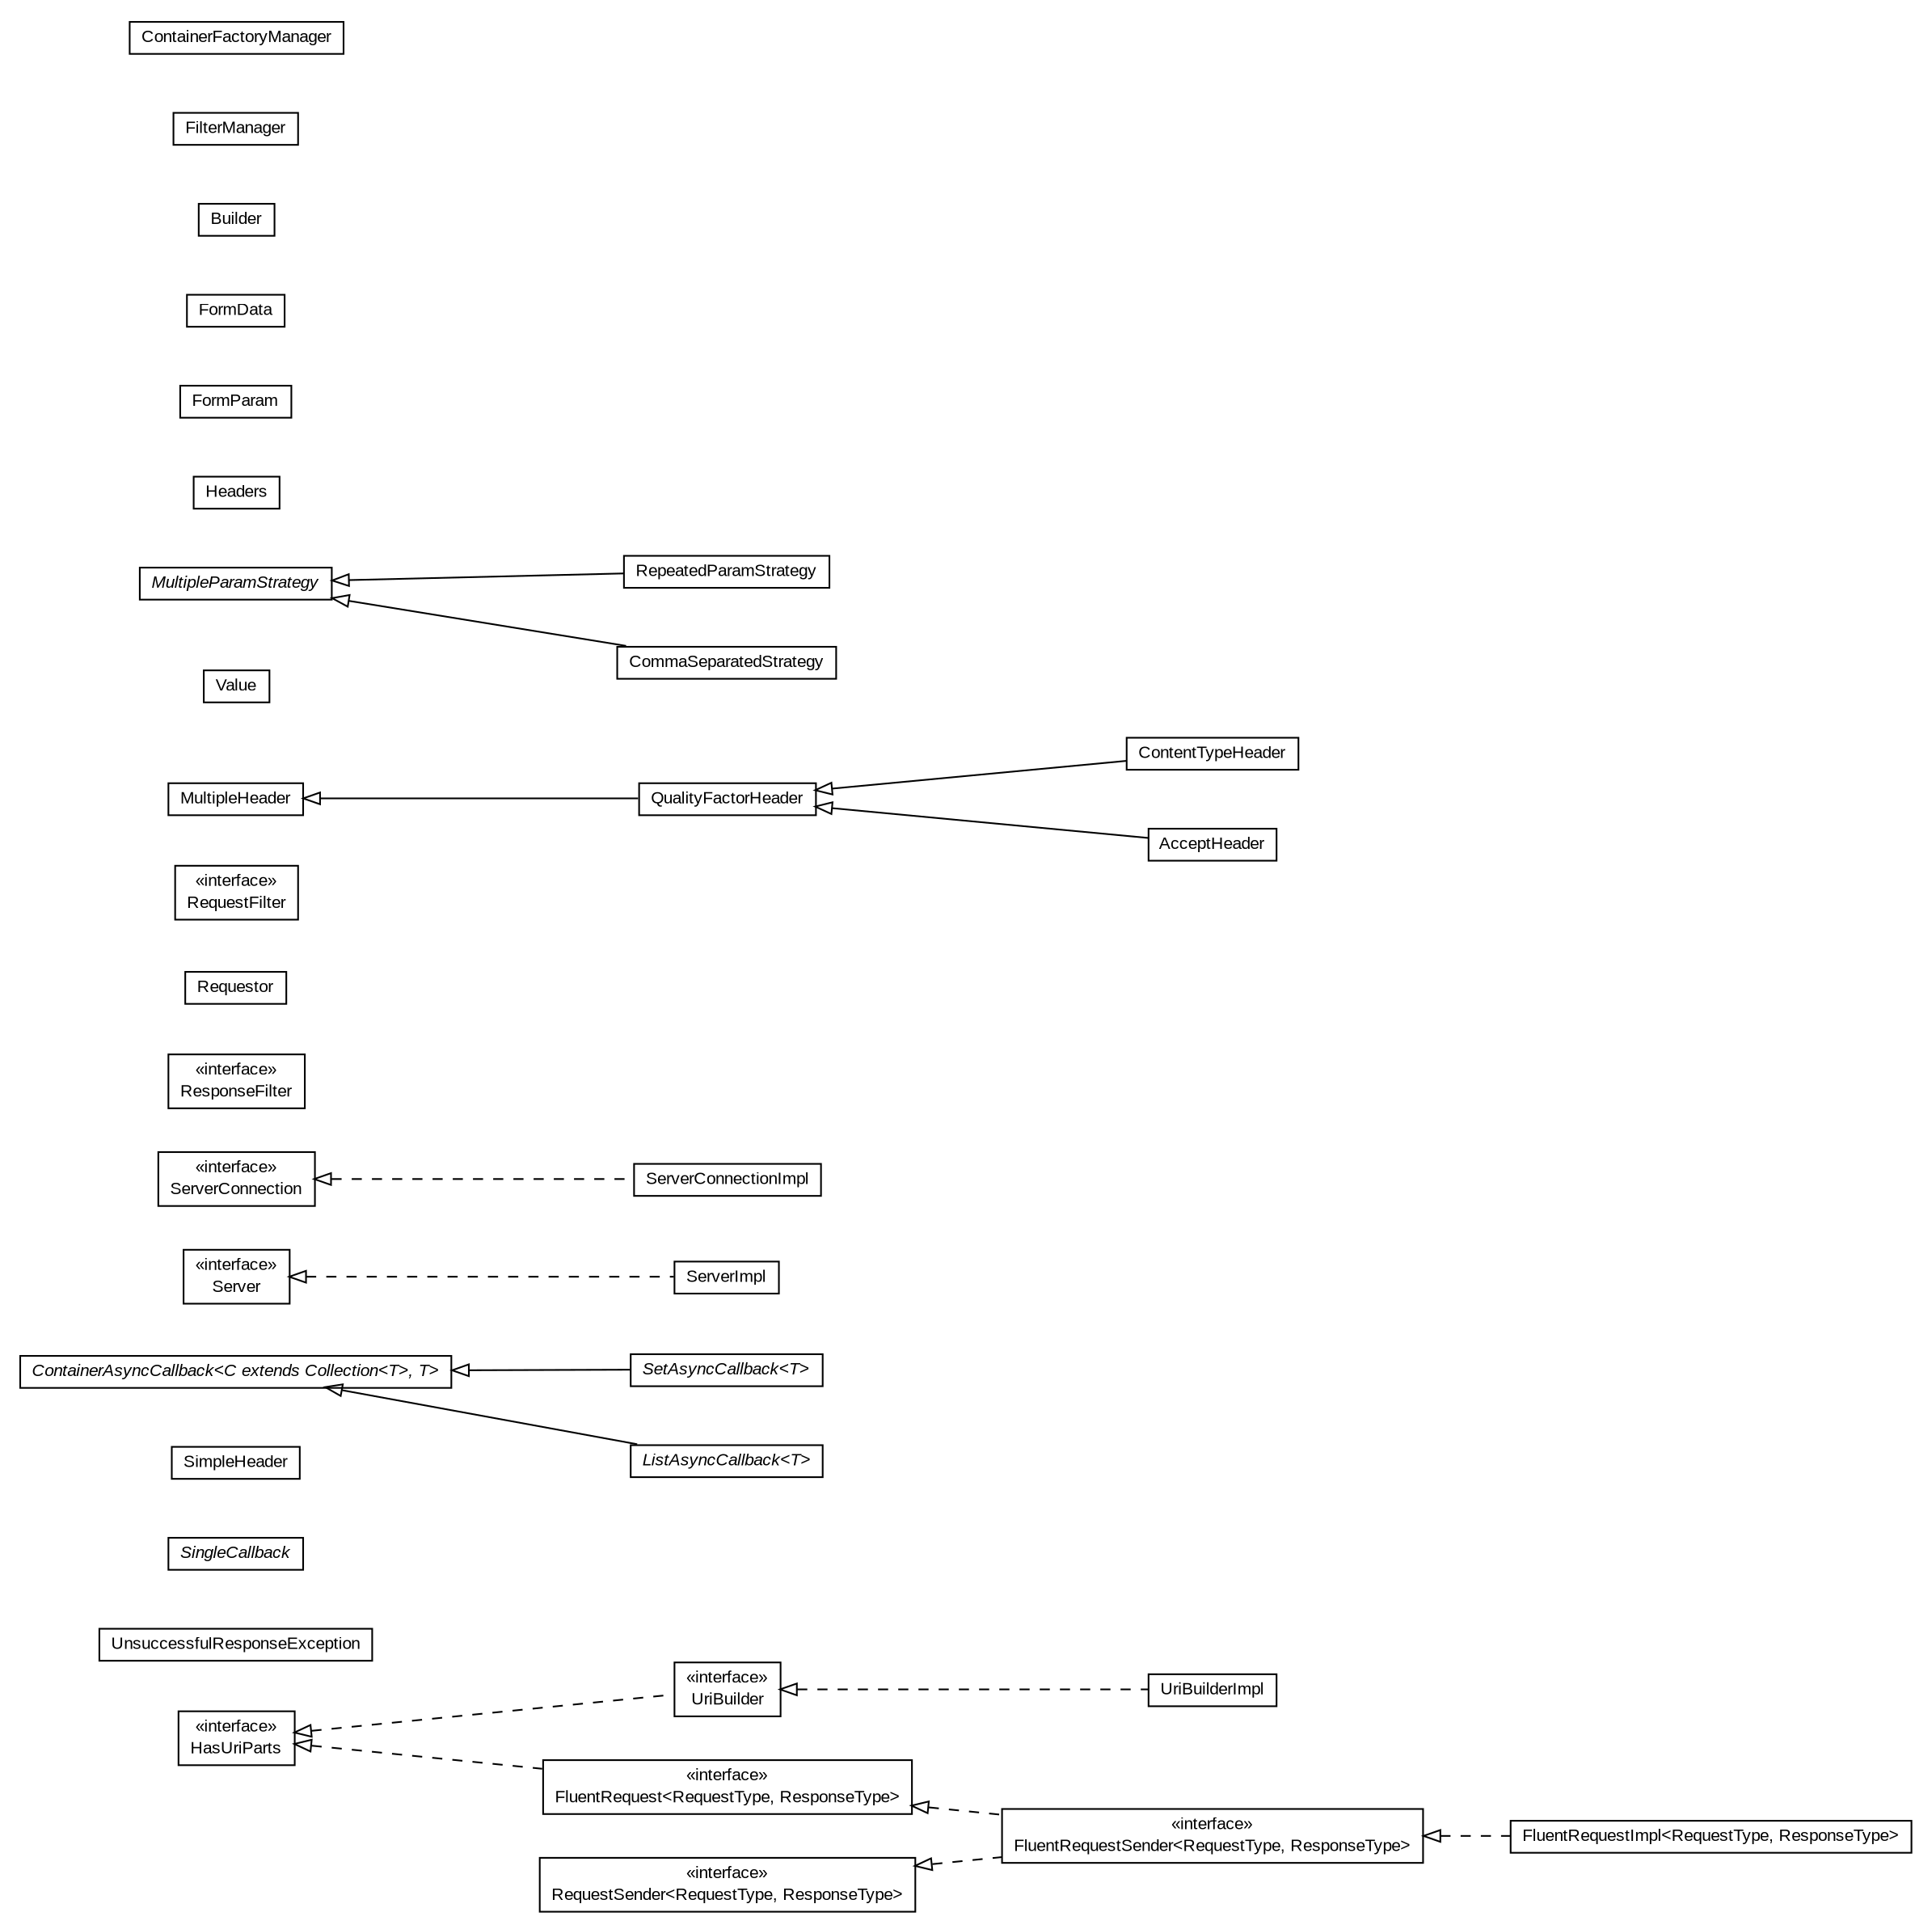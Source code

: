 #!/usr/local/bin/dot
#
# Class diagram 
# Generated by UMLGraph version R5_6-24-gf6e263 (http://www.umlgraph.org/)
#

digraph G {
	edge [fontname="arial",fontsize=10,labelfontname="arial",labelfontsize=10];
	node [fontname="arial",fontsize=10,shape=plaintext];
	nodesep=0.25;
	ranksep=0.5;
	rankdir=LR;
	// org.turbogwt.core.http.UriBuilderImpl
	c0 [label=<<table title="org.turbogwt.core.http.UriBuilderImpl" border="0" cellborder="1" cellspacing="0" cellpadding="2" port="p" href="./UriBuilderImpl.html">
		<tr><td><table border="0" cellspacing="0" cellpadding="1">
<tr><td align="center" balign="center"> UriBuilderImpl </td></tr>
		</table></td></tr>
		</table>>, URL="./UriBuilderImpl.html", fontname="arial", fontcolor="black", fontsize=10.0];
	// org.turbogwt.core.http.UriBuilder
	c1 [label=<<table title="org.turbogwt.core.http.UriBuilder" border="0" cellborder="1" cellspacing="0" cellpadding="2" port="p" href="./UriBuilder.html">
		<tr><td><table border="0" cellspacing="0" cellpadding="1">
<tr><td align="center" balign="center"> &#171;interface&#187; </td></tr>
<tr><td align="center" balign="center"> UriBuilder </td></tr>
		</table></td></tr>
		</table>>, URL="./UriBuilder.html", fontname="arial", fontcolor="black", fontsize=10.0];
	// org.turbogwt.core.http.UnsuccessfulResponseException
	c2 [label=<<table title="org.turbogwt.core.http.UnsuccessfulResponseException" border="0" cellborder="1" cellspacing="0" cellpadding="2" port="p" href="./UnsuccessfulResponseException.html">
		<tr><td><table border="0" cellspacing="0" cellpadding="1">
<tr><td align="center" balign="center"> UnsuccessfulResponseException </td></tr>
		</table></td></tr>
		</table>>, URL="./UnsuccessfulResponseException.html", fontname="arial", fontcolor="black", fontsize=10.0];
	// org.turbogwt.core.http.SingleCallback
	c3 [label=<<table title="org.turbogwt.core.http.SingleCallback" border="0" cellborder="1" cellspacing="0" cellpadding="2" port="p" href="./SingleCallback.html">
		<tr><td><table border="0" cellspacing="0" cellpadding="1">
<tr><td align="center" balign="center"><font face="arial italic"> SingleCallback </font></td></tr>
		</table></td></tr>
		</table>>, URL="./SingleCallback.html", fontname="arial", fontcolor="black", fontsize=10.0];
	// org.turbogwt.core.http.SimpleHeader
	c4 [label=<<table title="org.turbogwt.core.http.SimpleHeader" border="0" cellborder="1" cellspacing="0" cellpadding="2" port="p" href="./SimpleHeader.html">
		<tr><td><table border="0" cellspacing="0" cellpadding="1">
<tr><td align="center" balign="center"> SimpleHeader </td></tr>
		</table></td></tr>
		</table>>, URL="./SimpleHeader.html", fontname="arial", fontcolor="black", fontsize=10.0];
	// org.turbogwt.core.http.SetAsyncCallback<T>
	c5 [label=<<table title="org.turbogwt.core.http.SetAsyncCallback" border="0" cellborder="1" cellspacing="0" cellpadding="2" port="p" href="./SetAsyncCallback.html">
		<tr><td><table border="0" cellspacing="0" cellpadding="1">
<tr><td align="center" balign="center"><font face="arial italic"> SetAsyncCallback&lt;T&gt; </font></td></tr>
		</table></td></tr>
		</table>>, URL="./SetAsyncCallback.html", fontname="arial", fontcolor="black", fontsize=10.0];
	// org.turbogwt.core.http.ServerImpl
	c6 [label=<<table title="org.turbogwt.core.http.ServerImpl" border="0" cellborder="1" cellspacing="0" cellpadding="2" port="p" href="./ServerImpl.html">
		<tr><td><table border="0" cellspacing="0" cellpadding="1">
<tr><td align="center" balign="center"> ServerImpl </td></tr>
		</table></td></tr>
		</table>>, URL="./ServerImpl.html", fontname="arial", fontcolor="black", fontsize=10.0];
	// org.turbogwt.core.http.ServerConnectionImpl
	c7 [label=<<table title="org.turbogwt.core.http.ServerConnectionImpl" border="0" cellborder="1" cellspacing="0" cellpadding="2" port="p" href="./ServerConnectionImpl.html">
		<tr><td><table border="0" cellspacing="0" cellpadding="1">
<tr><td align="center" balign="center"> ServerConnectionImpl </td></tr>
		</table></td></tr>
		</table>>, URL="./ServerConnectionImpl.html", fontname="arial", fontcolor="black", fontsize=10.0];
	// org.turbogwt.core.http.ServerConnection
	c8 [label=<<table title="org.turbogwt.core.http.ServerConnection" border="0" cellborder="1" cellspacing="0" cellpadding="2" port="p" href="./ServerConnection.html">
		<tr><td><table border="0" cellspacing="0" cellpadding="1">
<tr><td align="center" balign="center"> &#171;interface&#187; </td></tr>
<tr><td align="center" balign="center"> ServerConnection </td></tr>
		</table></td></tr>
		</table>>, URL="./ServerConnection.html", fontname="arial", fontcolor="black", fontsize=10.0];
	// org.turbogwt.core.http.Server
	c9 [label=<<table title="org.turbogwt.core.http.Server" border="0" cellborder="1" cellspacing="0" cellpadding="2" port="p" href="./Server.html">
		<tr><td><table border="0" cellspacing="0" cellpadding="1">
<tr><td align="center" balign="center"> &#171;interface&#187; </td></tr>
<tr><td align="center" balign="center"> Server </td></tr>
		</table></td></tr>
		</table>>, URL="./Server.html", fontname="arial", fontcolor="black", fontsize=10.0];
	// org.turbogwt.core.http.ResponseFilter
	c10 [label=<<table title="org.turbogwt.core.http.ResponseFilter" border="0" cellborder="1" cellspacing="0" cellpadding="2" port="p" href="./ResponseFilter.html">
		<tr><td><table border="0" cellspacing="0" cellpadding="1">
<tr><td align="center" balign="center"> &#171;interface&#187; </td></tr>
<tr><td align="center" balign="center"> ResponseFilter </td></tr>
		</table></td></tr>
		</table>>, URL="./ResponseFilter.html", fontname="arial", fontcolor="black", fontsize=10.0];
	// org.turbogwt.core.http.RequestSender<RequestType, ResponseType>
	c11 [label=<<table title="org.turbogwt.core.http.RequestSender" border="0" cellborder="1" cellspacing="0" cellpadding="2" port="p" href="./RequestSender.html">
		<tr><td><table border="0" cellspacing="0" cellpadding="1">
<tr><td align="center" balign="center"> &#171;interface&#187; </td></tr>
<tr><td align="center" balign="center"> RequestSender&lt;RequestType, ResponseType&gt; </td></tr>
		</table></td></tr>
		</table>>, URL="./RequestSender.html", fontname="arial", fontcolor="black", fontsize=10.0];
	// org.turbogwt.core.http.Requestor
	c12 [label=<<table title="org.turbogwt.core.http.Requestor" border="0" cellborder="1" cellspacing="0" cellpadding="2" port="p" href="./Requestor.html">
		<tr><td><table border="0" cellspacing="0" cellpadding="1">
<tr><td align="center" balign="center"> Requestor </td></tr>
		</table></td></tr>
		</table>>, URL="./Requestor.html", fontname="arial", fontcolor="black", fontsize=10.0];
	// org.turbogwt.core.http.RequestFilter
	c13 [label=<<table title="org.turbogwt.core.http.RequestFilter" border="0" cellborder="1" cellspacing="0" cellpadding="2" port="p" href="./RequestFilter.html">
		<tr><td><table border="0" cellspacing="0" cellpadding="1">
<tr><td align="center" balign="center"> &#171;interface&#187; </td></tr>
<tr><td align="center" balign="center"> RequestFilter </td></tr>
		</table></td></tr>
		</table>>, URL="./RequestFilter.html", fontname="arial", fontcolor="black", fontsize=10.0];
	// org.turbogwt.core.http.QualityFactorHeader
	c14 [label=<<table title="org.turbogwt.core.http.QualityFactorHeader" border="0" cellborder="1" cellspacing="0" cellpadding="2" port="p" href="./QualityFactorHeader.html">
		<tr><td><table border="0" cellspacing="0" cellpadding="1">
<tr><td align="center" balign="center"> QualityFactorHeader </td></tr>
		</table></td></tr>
		</table>>, URL="./QualityFactorHeader.html", fontname="arial", fontcolor="black", fontsize=10.0];
	// org.turbogwt.core.http.QualityFactorHeader.Value
	c15 [label=<<table title="org.turbogwt.core.http.QualityFactorHeader.Value" border="0" cellborder="1" cellspacing="0" cellpadding="2" port="p" href="./QualityFactorHeader.Value.html">
		<tr><td><table border="0" cellspacing="0" cellpadding="1">
<tr><td align="center" balign="center"> Value </td></tr>
		</table></td></tr>
		</table>>, URL="./QualityFactorHeader.Value.html", fontname="arial", fontcolor="black", fontsize=10.0];
	// org.turbogwt.core.http.MultipleParamStrategy
	c16 [label=<<table title="org.turbogwt.core.http.MultipleParamStrategy" border="0" cellborder="1" cellspacing="0" cellpadding="2" port="p" href="./MultipleParamStrategy.html">
		<tr><td><table border="0" cellspacing="0" cellpadding="1">
<tr><td align="center" balign="center"><font face="arial italic"> MultipleParamStrategy </font></td></tr>
		</table></td></tr>
		</table>>, URL="./MultipleParamStrategy.html", fontname="arial", fontcolor="black", fontsize=10.0];
	// org.turbogwt.core.http.MultipleParamStrategy.RepeatedParamStrategy
	c17 [label=<<table title="org.turbogwt.core.http.MultipleParamStrategy.RepeatedParamStrategy" border="0" cellborder="1" cellspacing="0" cellpadding="2" port="p" href="./MultipleParamStrategy.RepeatedParamStrategy.html">
		<tr><td><table border="0" cellspacing="0" cellpadding="1">
<tr><td align="center" balign="center"> RepeatedParamStrategy </td></tr>
		</table></td></tr>
		</table>>, URL="./MultipleParamStrategy.RepeatedParamStrategy.html", fontname="arial", fontcolor="black", fontsize=10.0];
	// org.turbogwt.core.http.MultipleParamStrategy.CommaSeparatedStrategy
	c18 [label=<<table title="org.turbogwt.core.http.MultipleParamStrategy.CommaSeparatedStrategy" border="0" cellborder="1" cellspacing="0" cellpadding="2" port="p" href="./MultipleParamStrategy.CommaSeparatedStrategy.html">
		<tr><td><table border="0" cellspacing="0" cellpadding="1">
<tr><td align="center" balign="center"> CommaSeparatedStrategy </td></tr>
		</table></td></tr>
		</table>>, URL="./MultipleParamStrategy.CommaSeparatedStrategy.html", fontname="arial", fontcolor="black", fontsize=10.0];
	// org.turbogwt.core.http.MultipleHeader
	c19 [label=<<table title="org.turbogwt.core.http.MultipleHeader" border="0" cellborder="1" cellspacing="0" cellpadding="2" port="p" href="./MultipleHeader.html">
		<tr><td><table border="0" cellspacing="0" cellpadding="1">
<tr><td align="center" balign="center"> MultipleHeader </td></tr>
		</table></td></tr>
		</table>>, URL="./MultipleHeader.html", fontname="arial", fontcolor="black", fontsize=10.0];
	// org.turbogwt.core.http.ListAsyncCallback<T>
	c20 [label=<<table title="org.turbogwt.core.http.ListAsyncCallback" border="0" cellborder="1" cellspacing="0" cellpadding="2" port="p" href="./ListAsyncCallback.html">
		<tr><td><table border="0" cellspacing="0" cellpadding="1">
<tr><td align="center" balign="center"><font face="arial italic"> ListAsyncCallback&lt;T&gt; </font></td></tr>
		</table></td></tr>
		</table>>, URL="./ListAsyncCallback.html", fontname="arial", fontcolor="black", fontsize=10.0];
	// org.turbogwt.core.http.Headers
	c21 [label=<<table title="org.turbogwt.core.http.Headers" border="0" cellborder="1" cellspacing="0" cellpadding="2" port="p" href="./Headers.html">
		<tr><td><table border="0" cellspacing="0" cellpadding="1">
<tr><td align="center" balign="center"> Headers </td></tr>
		</table></td></tr>
		</table>>, URL="./Headers.html", fontname="arial", fontcolor="black", fontsize=10.0];
	// org.turbogwt.core.http.HasUriParts
	c22 [label=<<table title="org.turbogwt.core.http.HasUriParts" border="0" cellborder="1" cellspacing="0" cellpadding="2" port="p" href="./HasUriParts.html">
		<tr><td><table border="0" cellspacing="0" cellpadding="1">
<tr><td align="center" balign="center"> &#171;interface&#187; </td></tr>
<tr><td align="center" balign="center"> HasUriParts </td></tr>
		</table></td></tr>
		</table>>, URL="./HasUriParts.html", fontname="arial", fontcolor="black", fontsize=10.0];
	// org.turbogwt.core.http.FormParam
	c23 [label=<<table title="org.turbogwt.core.http.FormParam" border="0" cellborder="1" cellspacing="0" cellpadding="2" port="p" href="./FormParam.html">
		<tr><td><table border="0" cellspacing="0" cellpadding="1">
<tr><td align="center" balign="center"> FormParam </td></tr>
		</table></td></tr>
		</table>>, URL="./FormParam.html", fontname="arial", fontcolor="black", fontsize=10.0];
	// org.turbogwt.core.http.FormData
	c24 [label=<<table title="org.turbogwt.core.http.FormData" border="0" cellborder="1" cellspacing="0" cellpadding="2" port="p" href="./FormData.html">
		<tr><td><table border="0" cellspacing="0" cellpadding="1">
<tr><td align="center" balign="center"> FormData </td></tr>
		</table></td></tr>
		</table>>, URL="./FormData.html", fontname="arial", fontcolor="black", fontsize=10.0];
	// org.turbogwt.core.http.FormData.Builder
	c25 [label=<<table title="org.turbogwt.core.http.FormData.Builder" border="0" cellborder="1" cellspacing="0" cellpadding="2" port="p" href="./FormData.Builder.html">
		<tr><td><table border="0" cellspacing="0" cellpadding="1">
<tr><td align="center" balign="center"> Builder </td></tr>
		</table></td></tr>
		</table>>, URL="./FormData.Builder.html", fontname="arial", fontcolor="black", fontsize=10.0];
	// org.turbogwt.core.http.FluentRequestSender<RequestType, ResponseType>
	c26 [label=<<table title="org.turbogwt.core.http.FluentRequestSender" border="0" cellborder="1" cellspacing="0" cellpadding="2" port="p" href="./FluentRequestSender.html">
		<tr><td><table border="0" cellspacing="0" cellpadding="1">
<tr><td align="center" balign="center"> &#171;interface&#187; </td></tr>
<tr><td align="center" balign="center"> FluentRequestSender&lt;RequestType, ResponseType&gt; </td></tr>
		</table></td></tr>
		</table>>, URL="./FluentRequestSender.html", fontname="arial", fontcolor="black", fontsize=10.0];
	// org.turbogwt.core.http.FluentRequestImpl<RequestType, ResponseType>
	c27 [label=<<table title="org.turbogwt.core.http.FluentRequestImpl" border="0" cellborder="1" cellspacing="0" cellpadding="2" port="p" href="./FluentRequestImpl.html">
		<tr><td><table border="0" cellspacing="0" cellpadding="1">
<tr><td align="center" balign="center"> FluentRequestImpl&lt;RequestType, ResponseType&gt; </td></tr>
		</table></td></tr>
		</table>>, URL="./FluentRequestImpl.html", fontname="arial", fontcolor="black", fontsize=10.0];
	// org.turbogwt.core.http.FluentRequest<RequestType, ResponseType>
	c28 [label=<<table title="org.turbogwt.core.http.FluentRequest" border="0" cellborder="1" cellspacing="0" cellpadding="2" port="p" href="./FluentRequest.html">
		<tr><td><table border="0" cellspacing="0" cellpadding="1">
<tr><td align="center" balign="center"> &#171;interface&#187; </td></tr>
<tr><td align="center" balign="center"> FluentRequest&lt;RequestType, ResponseType&gt; </td></tr>
		</table></td></tr>
		</table>>, URL="./FluentRequest.html", fontname="arial", fontcolor="black", fontsize=10.0];
	// org.turbogwt.core.http.FilterManager
	c29 [label=<<table title="org.turbogwt.core.http.FilterManager" border="0" cellborder="1" cellspacing="0" cellpadding="2" port="p" href="./FilterManager.html">
		<tr><td><table border="0" cellspacing="0" cellpadding="1">
<tr><td align="center" balign="center"> FilterManager </td></tr>
		</table></td></tr>
		</table>>, URL="./FilterManager.html", fontname="arial", fontcolor="black", fontsize=10.0];
	// org.turbogwt.core.http.ContentTypeHeader
	c30 [label=<<table title="org.turbogwt.core.http.ContentTypeHeader" border="0" cellborder="1" cellspacing="0" cellpadding="2" port="p" href="./ContentTypeHeader.html">
		<tr><td><table border="0" cellspacing="0" cellpadding="1">
<tr><td align="center" balign="center"> ContentTypeHeader </td></tr>
		</table></td></tr>
		</table>>, URL="./ContentTypeHeader.html", fontname="arial", fontcolor="black", fontsize=10.0];
	// org.turbogwt.core.http.ContainerFactoryManager
	c31 [label=<<table title="org.turbogwt.core.http.ContainerFactoryManager" border="0" cellborder="1" cellspacing="0" cellpadding="2" port="p" href="./ContainerFactoryManager.html">
		<tr><td><table border="0" cellspacing="0" cellpadding="1">
<tr><td align="center" balign="center"> ContainerFactoryManager </td></tr>
		</table></td></tr>
		</table>>, URL="./ContainerFactoryManager.html", fontname="arial", fontcolor="black", fontsize=10.0];
	// org.turbogwt.core.http.ContainerAsyncCallback<C extends java.util.Collection<T>, T>
	c32 [label=<<table title="org.turbogwt.core.http.ContainerAsyncCallback" border="0" cellborder="1" cellspacing="0" cellpadding="2" port="p" href="./ContainerAsyncCallback.html">
		<tr><td><table border="0" cellspacing="0" cellpadding="1">
<tr><td align="center" balign="center"><font face="arial italic"> ContainerAsyncCallback&lt;C extends Collection&lt;T&gt;, T&gt; </font></td></tr>
		</table></td></tr>
		</table>>, URL="./ContainerAsyncCallback.html", fontname="arial", fontcolor="black", fontsize=10.0];
	// org.turbogwt.core.http.AcceptHeader
	c33 [label=<<table title="org.turbogwt.core.http.AcceptHeader" border="0" cellborder="1" cellspacing="0" cellpadding="2" port="p" href="./AcceptHeader.html">
		<tr><td><table border="0" cellspacing="0" cellpadding="1">
<tr><td align="center" balign="center"> AcceptHeader </td></tr>
		</table></td></tr>
		</table>>, URL="./AcceptHeader.html", fontname="arial", fontcolor="black", fontsize=10.0];
	//org.turbogwt.core.http.UriBuilderImpl implements org.turbogwt.core.http.UriBuilder
	c1:p -> c0:p [dir=back,arrowtail=empty,style=dashed];
	//org.turbogwt.core.http.UriBuilder implements org.turbogwt.core.http.HasUriParts
	c22:p -> c1:p [dir=back,arrowtail=empty,style=dashed];
	//org.turbogwt.core.http.SetAsyncCallback<T> extends org.turbogwt.core.http.ContainerAsyncCallback<java.util.Set<T>, T>
	c32:p -> c5:p [dir=back,arrowtail=empty];
	//org.turbogwt.core.http.ServerImpl implements org.turbogwt.core.http.Server
	c9:p -> c6:p [dir=back,arrowtail=empty,style=dashed];
	//org.turbogwt.core.http.ServerConnectionImpl implements org.turbogwt.core.http.ServerConnection
	c8:p -> c7:p [dir=back,arrowtail=empty,style=dashed];
	//org.turbogwt.core.http.QualityFactorHeader extends org.turbogwt.core.http.MultipleHeader
	c19:p -> c14:p [dir=back,arrowtail=empty];
	//org.turbogwt.core.http.MultipleParamStrategy.RepeatedParamStrategy extends org.turbogwt.core.http.MultipleParamStrategy
	c16:p -> c17:p [dir=back,arrowtail=empty];
	//org.turbogwt.core.http.MultipleParamStrategy.CommaSeparatedStrategy extends org.turbogwt.core.http.MultipleParamStrategy
	c16:p -> c18:p [dir=back,arrowtail=empty];
	//org.turbogwt.core.http.ListAsyncCallback<T> extends org.turbogwt.core.http.ContainerAsyncCallback<java.util.List<T>, T>
	c32:p -> c20:p [dir=back,arrowtail=empty];
	//org.turbogwt.core.http.FluentRequestSender<RequestType, ResponseType> implements org.turbogwt.core.http.FluentRequest<RequestType, ResponseType>
	c28:p -> c26:p [dir=back,arrowtail=empty,style=dashed];
	//org.turbogwt.core.http.FluentRequestSender<RequestType, ResponseType> implements org.turbogwt.core.http.RequestSender<RequestType, ResponseType>
	c11:p -> c26:p [dir=back,arrowtail=empty,style=dashed];
	//org.turbogwt.core.http.FluentRequestImpl<RequestType, ResponseType> implements org.turbogwt.core.http.FluentRequestSender<RequestType, ResponseType>
	c26:p -> c27:p [dir=back,arrowtail=empty,style=dashed];
	//org.turbogwt.core.http.FluentRequest<RequestType, ResponseType> implements org.turbogwt.core.http.HasUriParts
	c22:p -> c28:p [dir=back,arrowtail=empty,style=dashed];
	//org.turbogwt.core.http.ContentTypeHeader extends org.turbogwt.core.http.QualityFactorHeader
	c14:p -> c30:p [dir=back,arrowtail=empty];
	//org.turbogwt.core.http.AcceptHeader extends org.turbogwt.core.http.QualityFactorHeader
	c14:p -> c33:p [dir=back,arrowtail=empty];
}

